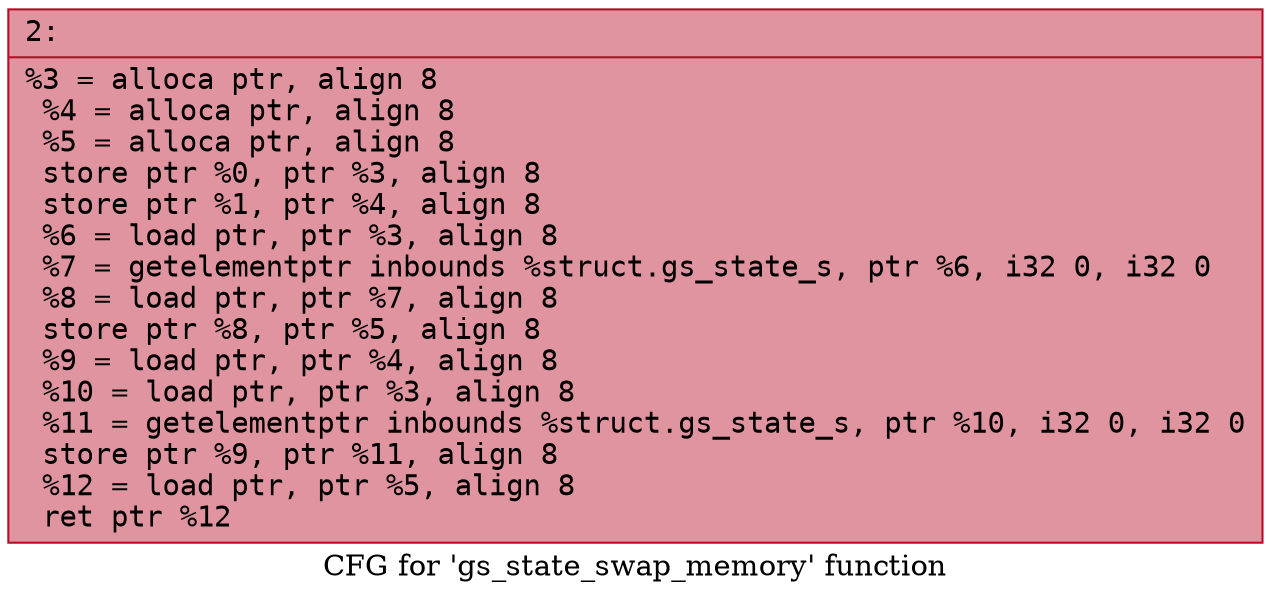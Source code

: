 digraph "CFG for 'gs_state_swap_memory' function" {
	label="CFG for 'gs_state_swap_memory' function";

	Node0x600000dfc0f0 [shape=record,color="#b70d28ff", style=filled, fillcolor="#b70d2870" fontname="Courier",label="{2:\l|  %3 = alloca ptr, align 8\l  %4 = alloca ptr, align 8\l  %5 = alloca ptr, align 8\l  store ptr %0, ptr %3, align 8\l  store ptr %1, ptr %4, align 8\l  %6 = load ptr, ptr %3, align 8\l  %7 = getelementptr inbounds %struct.gs_state_s, ptr %6, i32 0, i32 0\l  %8 = load ptr, ptr %7, align 8\l  store ptr %8, ptr %5, align 8\l  %9 = load ptr, ptr %4, align 8\l  %10 = load ptr, ptr %3, align 8\l  %11 = getelementptr inbounds %struct.gs_state_s, ptr %10, i32 0, i32 0\l  store ptr %9, ptr %11, align 8\l  %12 = load ptr, ptr %5, align 8\l  ret ptr %12\l}"];
}
